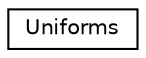 digraph "Graphical Class Hierarchy"
{
 // LATEX_PDF_SIZE
  edge [fontname="Helvetica",fontsize="10",labelfontname="Helvetica",labelfontsize="10"];
  node [fontname="Helvetica",fontsize="10",shape=record];
  rankdir="LR";
  Node0 [label="Uniforms",height=0.2,width=0.4,color="black", fillcolor="white", style="filled",URL="$structUniforms.html",tooltip=" "];
}
